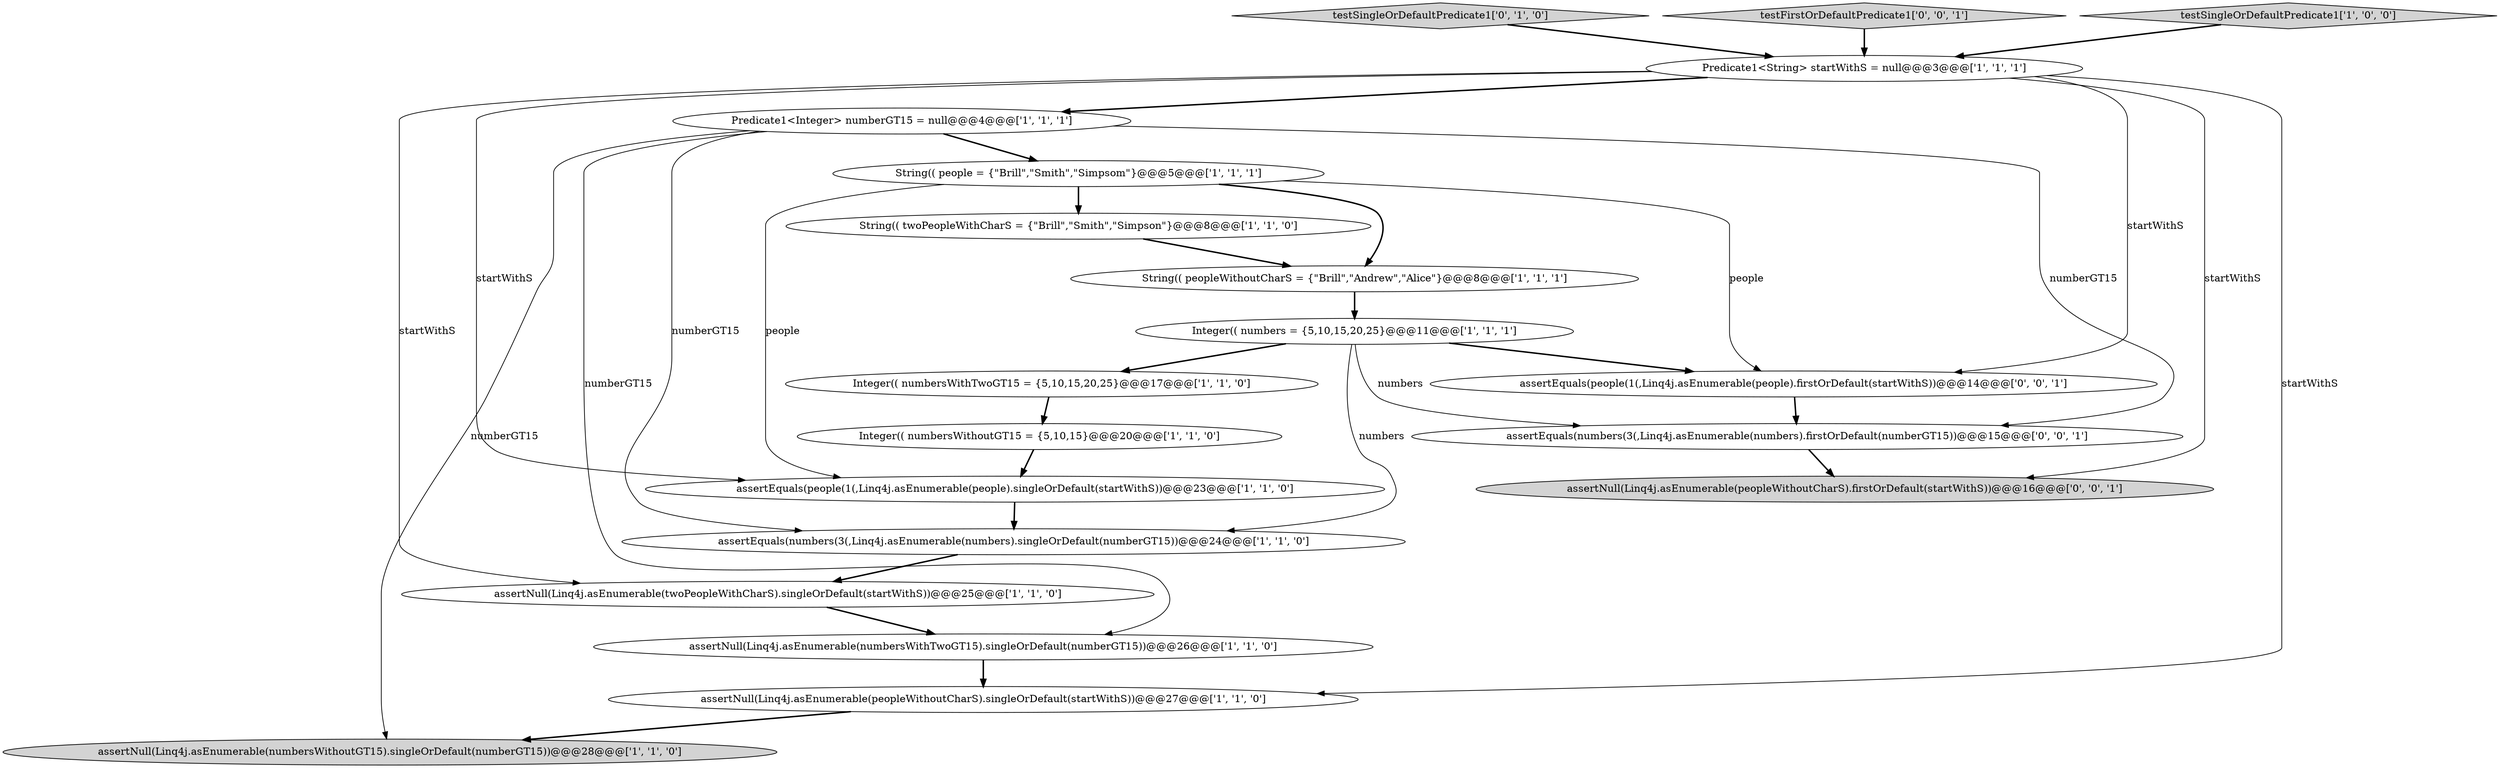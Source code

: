 digraph {
8 [style = filled, label = "String(( peopleWithoutCharS = {\"Brill\",\"Andrew\",\"Alice\"}@@@8@@@['1', '1', '1']", fillcolor = white, shape = ellipse image = "AAA0AAABBB1BBB"];
4 [style = filled, label = "assertNull(Linq4j.asEnumerable(numbersWithTwoGT15).singleOrDefault(numberGT15))@@@26@@@['1', '1', '0']", fillcolor = white, shape = ellipse image = "AAA0AAABBB1BBB"];
14 [style = filled, label = "String(( people = {\"Brill\",\"Smith\",\"Simpsom\"}@@@5@@@['1', '1', '1']", fillcolor = white, shape = ellipse image = "AAA0AAABBB1BBB"];
13 [style = filled, label = "assertNull(Linq4j.asEnumerable(numbersWithoutGT15).singleOrDefault(numberGT15))@@@28@@@['1', '1', '0']", fillcolor = lightgray, shape = ellipse image = "AAA0AAABBB1BBB"];
17 [style = filled, label = "assertNull(Linq4j.asEnumerable(peopleWithoutCharS).firstOrDefault(startWithS))@@@16@@@['0', '0', '1']", fillcolor = lightgray, shape = ellipse image = "AAA0AAABBB3BBB"];
7 [style = filled, label = "Predicate1<Integer> numberGT15 = null@@@4@@@['1', '1', '1']", fillcolor = white, shape = ellipse image = "AAA0AAABBB1BBB"];
3 [style = filled, label = "Integer(( numbersWithoutGT15 = {5,10,15}@@@20@@@['1', '1', '0']", fillcolor = white, shape = ellipse image = "AAA0AAABBB1BBB"];
1 [style = filled, label = "String(( twoPeopleWithCharS = {\"Brill\",\"Smith\",\"Simpson\"}@@@8@@@['1', '1', '0']", fillcolor = white, shape = ellipse image = "AAA0AAABBB1BBB"];
9 [style = filled, label = "Integer(( numbersWithTwoGT15 = {5,10,15,20,25}@@@17@@@['1', '1', '0']", fillcolor = white, shape = ellipse image = "AAA0AAABBB1BBB"];
0 [style = filled, label = "Predicate1<String> startWithS = null@@@3@@@['1', '1', '1']", fillcolor = white, shape = ellipse image = "AAA0AAABBB1BBB"];
15 [style = filled, label = "testSingleOrDefaultPredicate1['0', '1', '0']", fillcolor = lightgray, shape = diamond image = "AAA0AAABBB2BBB"];
10 [style = filled, label = "assertNull(Linq4j.asEnumerable(twoPeopleWithCharS).singleOrDefault(startWithS))@@@25@@@['1', '1', '0']", fillcolor = white, shape = ellipse image = "AAA0AAABBB1BBB"];
18 [style = filled, label = "assertEquals(people(1(,Linq4j.asEnumerable(people).firstOrDefault(startWithS))@@@14@@@['0', '0', '1']", fillcolor = white, shape = ellipse image = "AAA0AAABBB3BBB"];
11 [style = filled, label = "Integer(( numbers = {5,10,15,20,25}@@@11@@@['1', '1', '1']", fillcolor = white, shape = ellipse image = "AAA0AAABBB1BBB"];
19 [style = filled, label = "testFirstOrDefaultPredicate1['0', '0', '1']", fillcolor = lightgray, shape = diamond image = "AAA0AAABBB3BBB"];
12 [style = filled, label = "assertNull(Linq4j.asEnumerable(peopleWithoutCharS).singleOrDefault(startWithS))@@@27@@@['1', '1', '0']", fillcolor = white, shape = ellipse image = "AAA0AAABBB1BBB"];
5 [style = filled, label = "testSingleOrDefaultPredicate1['1', '0', '0']", fillcolor = lightgray, shape = diamond image = "AAA0AAABBB1BBB"];
6 [style = filled, label = "assertEquals(numbers(3(,Linq4j.asEnumerable(numbers).singleOrDefault(numberGT15))@@@24@@@['1', '1', '0']", fillcolor = white, shape = ellipse image = "AAA0AAABBB1BBB"];
16 [style = filled, label = "assertEquals(numbers(3(,Linq4j.asEnumerable(numbers).firstOrDefault(numberGT15))@@@15@@@['0', '0', '1']", fillcolor = white, shape = ellipse image = "AAA0AAABBB3BBB"];
2 [style = filled, label = "assertEquals(people(1(,Linq4j.asEnumerable(people).singleOrDefault(startWithS))@@@23@@@['1', '1', '0']", fillcolor = white, shape = ellipse image = "AAA0AAABBB1BBB"];
0->18 [style = solid, label="startWithS"];
14->18 [style = solid, label="people"];
0->10 [style = solid, label="startWithS"];
14->2 [style = solid, label="people"];
3->2 [style = bold, label=""];
7->4 [style = solid, label="numberGT15"];
0->7 [style = bold, label=""];
7->13 [style = solid, label="numberGT15"];
1->8 [style = bold, label=""];
9->3 [style = bold, label=""];
11->9 [style = bold, label=""];
11->18 [style = bold, label=""];
19->0 [style = bold, label=""];
11->16 [style = solid, label="numbers"];
12->13 [style = bold, label=""];
7->14 [style = bold, label=""];
6->10 [style = bold, label=""];
14->1 [style = bold, label=""];
8->11 [style = bold, label=""];
5->0 [style = bold, label=""];
15->0 [style = bold, label=""];
7->16 [style = solid, label="numberGT15"];
0->2 [style = solid, label="startWithS"];
10->4 [style = bold, label=""];
0->12 [style = solid, label="startWithS"];
18->16 [style = bold, label=""];
14->8 [style = bold, label=""];
4->12 [style = bold, label=""];
11->6 [style = solid, label="numbers"];
0->17 [style = solid, label="startWithS"];
2->6 [style = bold, label=""];
16->17 [style = bold, label=""];
7->6 [style = solid, label="numberGT15"];
}
